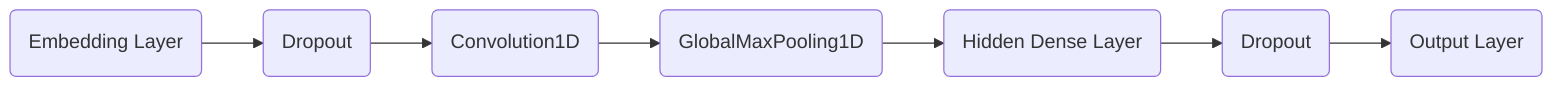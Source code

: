 graph LR
    id1(Embedding Layer) --> id2(Dropout) 
    id2 --> id3(Convolution1D)
    id3 --> id4(GlobalMaxPooling1D)
    id4 --> id5(Hidden Dense Layer)
    id5 --> id6(Dropout)
    id6 --> id7(Output Layer)